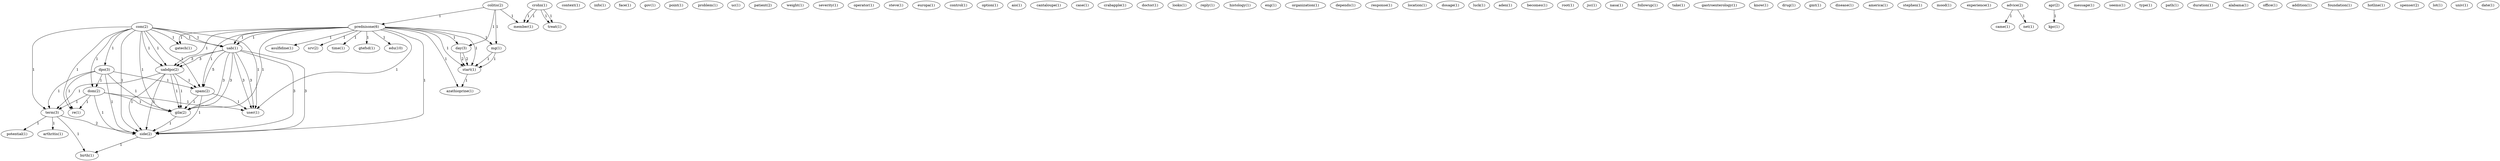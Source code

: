 digraph G {
  com [ label="com(2)" ];
  dpo [ label="dpo(3)" ];
  dom [ label="dom(2)" ];
  re [ label="re(1)" ];
  uabdpo [ label="uabdpo(1)" ];
  term [ label="term(3)" ];
  uab [ label="uab(6)" ];
  spam [ label="spam(2)" ];
  uab [ label="uab(1)" ];
  user [ label="user(1)" ];
  uabdpo [ label="uabdpo(2)" ];
  gatech [ label="gatech(1)" ];
  gila [ label="gila(2)" ];
  side [ label="side(2)" ];
  context [ label="context(1)" ];
  info [ label="info(1)" ];
  face [ label="face(1)" ];
  gov [ label="gov(1)" ];
  point [ label="point(1)" ];
  problem [ label="problem(1)" ];
  uc [ label="uc(1)" ];
  patient [ label="patient(2)" ];
  weight [ label="weight(1)" ];
  severity [ label="severity(1)" ];
  operator [ label="operator(1)" ];
  steve [ label="steve(1)" ];
  europa [ label="europa(1)" ];
  control [ label="control(1)" ];
  option [ label="option(1)" ];
  aio [ label="aio(1)" ];
  cantaloupe [ label="cantaloupe(1)" ];
  case [ label="case(1)" ];
  colitis [ label="colitis(2)" ];
  prednisone [ label="prednisone(6)" ];
  day [ label="day(3)" ];
  member [ label="member(1)" ];
  mg [ label="mg(1)" ];
  crohn [ label="crohn(1)" ];
  treat [ label="treat(1)" ];
  crabapple [ label="crabapple(1)" ];
  doctor [ label="doctor(1)" ];
  looks [ label="looks(1)" ];
  reply [ label="reply(1)" ];
  histology [ label="histology(1)" ];
  crohn [ label="crohn(1)" ];
  eng [ label="eng(1)" ];
  potential [ label="potential(1)" ];
  arthritis [ label="arthritis(1)" ];
  birth [ label="birth(1)" ];
  organization [ label="organization(1)" ];
  depends [ label="depends(1)" ];
  asulfidine [ label="asulfidine(1)" ];
  srv [ label="srv(2)" ];
  start [ label="start(1)" ];
  azathioprine [ label="azathioprine(1)" ];
  start [ label="start(1)" ];
  time [ label="time(1)" ];
  gtefsd [ label="gtefsd(1)" ];
  edu [ label="edu(10)" ];
  response [ label="response(1)" ];
  location [ label="location(1)" ];
  dosage [ label="dosage(1)" ];
  luck [ label="luck(1)" ];
  aden [ label="aden(1)" ];
  becomes [ label="becomes(1)" ];
  root [ label="root(1)" ];
  jsc [ label="jsc(1)" ];
  nasa [ label="nasa(1)" ];
  followup [ label="followup(1)" ];
  take [ label="take(1)" ];
  gastroenterology [ label="gastroenterology(1)" ];
  know [ label="know(1)" ];
  drug [ label="drug(1)" ];
  gmt [ label="gmt(1)" ];
  disease [ label="disease(1)" ];
  america [ label="america(1)" ];
  stephen [ label="stephen(1)" ];
  mood [ label="mood(1)" ];
  experience [ label="experience(1)" ];
  advice [ label="advice(2)" ];
  came [ label="came(1)" ];
  net [ label="net(1)" ];
  apr [ label="apr(2)" ];
  kpc [ label="kpc(1)" ];
  message [ label="message(1)" ];
  seems [ label="seems(1)" ];
  type [ label="type(1)" ];
  path [ label="path(1)" ];
  duration [ label="duration(1)" ];
  alabama [ label="alabama(1)" ];
  office [ label="office(1)" ];
  addition [ label="addition(1)" ];
  foundation [ label="foundation(1)" ];
  hotline [ label="hotline(1)" ];
  spenser [ label="spenser(2)" ];
  lot [ label="lot(1)" ];
  univ [ label="univ(1)" ];
  date [ label="date(1)" ];
  com -> dpo [ label="1" ];
  com -> dom [ label="1" ];
  com -> re [ label="1" ];
  com -> uabdpo [ label="1" ];
  com -> term [ label="1" ];
  com -> uab [ label="1" ];
  com -> spam [ label="1" ];
  com -> uab [ label="1" ];
  com -> user [ label="1" ];
  com -> uabdpo [ label="1" ];
  com -> gatech [ label="1" ];
  com -> gila [ label="1" ];
  com -> side [ label="1" ];
  dpo -> dom [ label="1" ];
  dpo -> re [ label="1" ];
  dpo -> term [ label="1" ];
  dpo -> spam [ label="1" ];
  dpo -> gila [ label="1" ];
  dpo -> side [ label="1" ];
  dom -> re [ label="1" ];
  dom -> term [ label="1" ];
  dom -> user [ label="1" ];
  dom -> gila [ label="1" ];
  dom -> side [ label="1" ];
  colitis -> prednisone [ label="1" ];
  colitis -> day [ label="1" ];
  colitis -> member [ label="1" ];
  colitis -> mg [ label="1" ];
  crohn -> treat [ label="1" ];
  crohn -> member [ label="1" ];
  uabdpo -> term [ label="1" ];
  uabdpo -> spam [ label="1" ];
  uabdpo -> gila [ label="1" ];
  uabdpo -> side [ label="1" ];
  crohn -> treat [ label="1" ];
  crohn -> member [ label="1" ];
  term -> potential [ label="1" ];
  term -> arthritis [ label="1" ];
  term -> side [ label="2" ];
  term -> birth [ label="1" ];
  prednisone -> uab [ label="1" ];
  prednisone -> spam [ label="1" ];
  prednisone -> day [ label="1" ];
  prednisone -> uab [ label="1" ];
  prednisone -> asulfidine [ label="1" ];
  prednisone -> user [ label="1" ];
  prednisone -> uabdpo [ label="1" ];
  prednisone -> srv [ label="1" ];
  prednisone -> mg [ label="1" ];
  prednisone -> start [ label="1" ];
  prednisone -> azathioprine [ label="1" ];
  prednisone -> gatech [ label="1" ];
  prednisone -> gila [ label="1" ];
  prednisone -> start [ label="1" ];
  prednisone -> time [ label="1" ];
  prednisone -> side [ label="1" ];
  prednisone -> gtefsd [ label="1" ];
  prednisone -> edu [ label="1" ];
  uab -> spam [ label="5" ];
  uab -> user [ label="3" ];
  uab -> uabdpo [ label="3" ];
  uab -> gila [ label="3" ];
  uab -> side [ label="3" ];
  spam -> user [ label="1" ];
  spam -> gila [ label="1" ];
  spam -> side [ label="1" ];
  day -> start [ label="2" ];
  day -> start [ label="2" ];
  uab -> user [ label="3" ];
  uab -> uabdpo [ label="3" ];
  uab -> gila [ label="3" ];
  uab -> side [ label="3" ];
  uabdpo -> gila [ label="1" ];
  uabdpo -> side [ label="1" ];
  mg -> start [ label="1" ];
  mg -> start [ label="1" ];
  advice -> came [ label="1" ];
  advice -> net [ label="1" ];
  apr -> kpc [ label="1" ];
  start -> azathioprine [ label="1" ];
  gila -> side [ label="1" ];
  side -> birth [ label="1" ];
}
